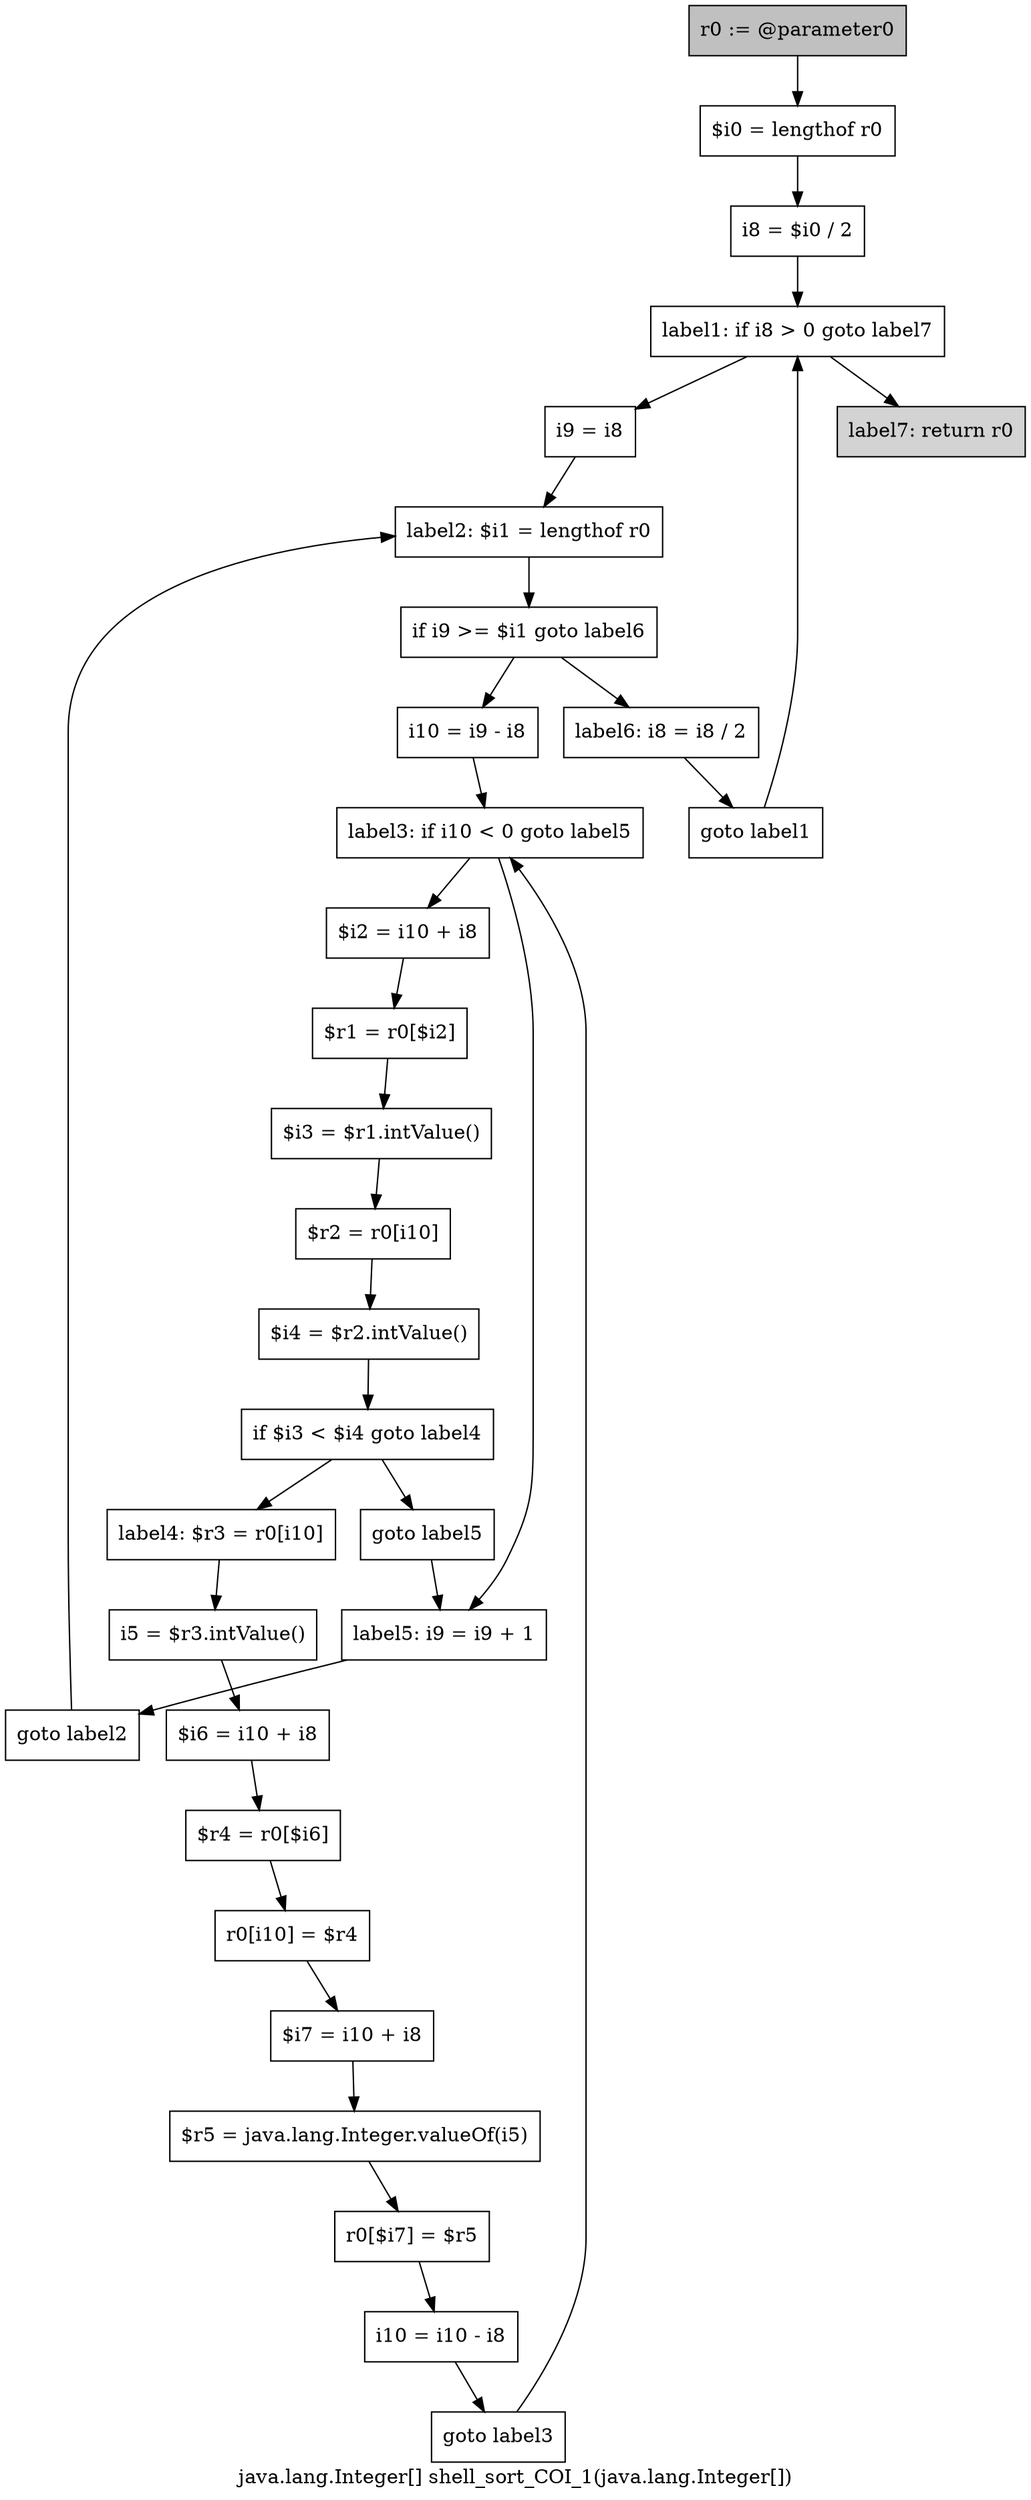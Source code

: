 digraph "java.lang.Integer[] shell_sort_COI_1(java.lang.Integer[])" {
    label="java.lang.Integer[] shell_sort_COI_1(java.lang.Integer[])";
    node [shape=box];
    "0" [style=filled,fillcolor=gray,label="r0 := @parameter0",];
    "1" [label="$i0 = lengthof r0",];
    "0"->"1";
    "2" [label="i8 = $i0 / 2",];
    "1"->"2";
    "3" [label="label1: if i8 > 0 goto label7",];
    "2"->"3";
    "4" [label="i9 = i8",];
    "3"->"4";
    "30" [style=filled,fillcolor=lightgray,label="label7: return r0",];
    "3"->"30";
    "5" [label="label2: $i1 = lengthof r0",];
    "4"->"5";
    "6" [label="if i9 >= $i1 goto label6",];
    "5"->"6";
    "7" [label="i10 = i9 - i8",];
    "6"->"7";
    "28" [label="label6: i8 = i8 / 2",];
    "6"->"28";
    "8" [label="label3: if i10 < 0 goto label5",];
    "7"->"8";
    "9" [label="$i2 = i10 + i8",];
    "8"->"9";
    "26" [label="label5: i9 = i9 + 1",];
    "8"->"26";
    "10" [label="$r1 = r0[$i2]",];
    "9"->"10";
    "11" [label="$i3 = $r1.intValue()",];
    "10"->"11";
    "12" [label="$r2 = r0[i10]",];
    "11"->"12";
    "13" [label="$i4 = $r2.intValue()",];
    "12"->"13";
    "14" [label="if $i3 < $i4 goto label4",];
    "13"->"14";
    "15" [label="goto label5",];
    "14"->"15";
    "16" [label="label4: $r3 = r0[i10]",];
    "14"->"16";
    "15"->"26";
    "17" [label="i5 = $r3.intValue()",];
    "16"->"17";
    "18" [label="$i6 = i10 + i8",];
    "17"->"18";
    "19" [label="$r4 = r0[$i6]",];
    "18"->"19";
    "20" [label="r0[i10] = $r4",];
    "19"->"20";
    "21" [label="$i7 = i10 + i8",];
    "20"->"21";
    "22" [label="$r5 = java.lang.Integer.valueOf(i5)",];
    "21"->"22";
    "23" [label="r0[$i7] = $r5",];
    "22"->"23";
    "24" [label="i10 = i10 - i8",];
    "23"->"24";
    "25" [label="goto label3",];
    "24"->"25";
    "25"->"8";
    "27" [label="goto label2",];
    "26"->"27";
    "27"->"5";
    "29" [label="goto label1",];
    "28"->"29";
    "29"->"3";
}
